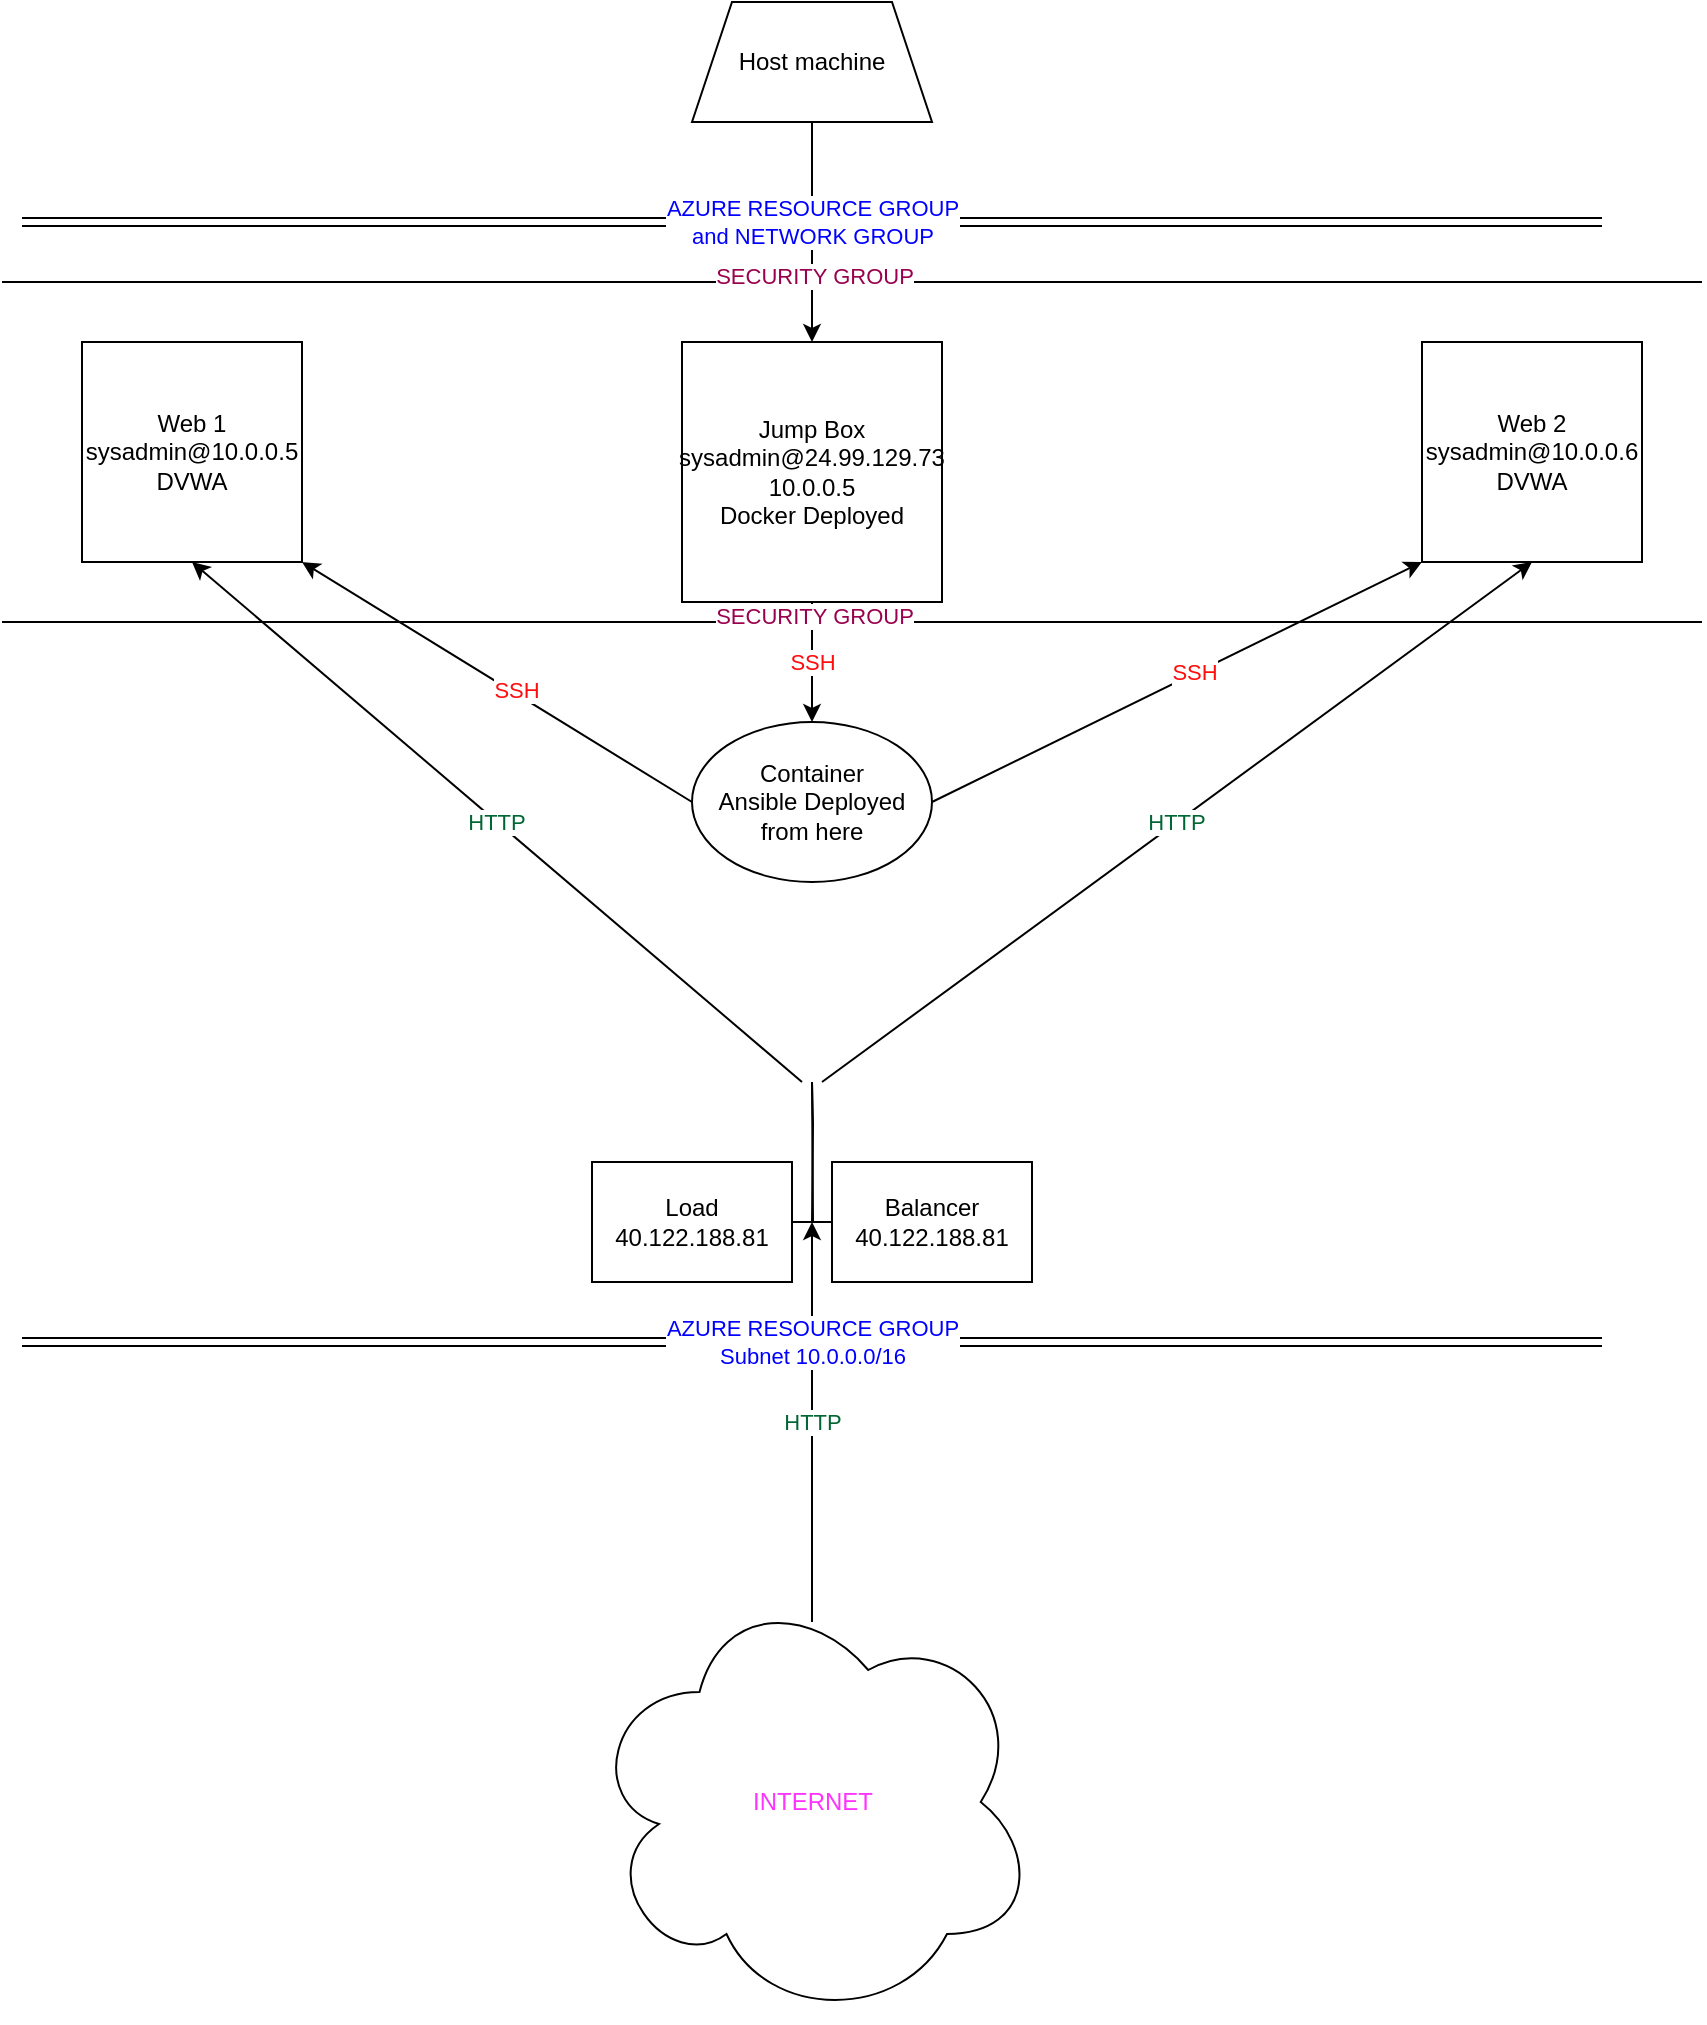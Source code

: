 <mxfile version="17.1.3" type="google"><diagram id="A77zp6FLs_n0hEMcNOPm" name="Page-1"><mxGraphModel grid="1" gridSize="10" guides="1" tooltips="1" connect="1" arrows="1" page="1" fold="1" pageScale="1" pageWidth="850" pageHeight="1100" math="0" shadow="0"><root><mxCell id="0"/><mxCell id="1" parent="0"/><mxCell id="rCMqhQaFyKh4QAnB5ARX-11" value="SSH" style="edgeStyle=orthogonalEdgeStyle;rounded=0;orthogonalLoop=1;jettySize=auto;html=1;exitX=0.5;exitY=1;exitDx=0;exitDy=0;entryX=0.5;entryY=0;entryDx=0;entryDy=0;fontColor=#FF0D0D;" edge="1" parent="1" source="rCMqhQaFyKh4QAnB5ARX-1" target="rCMqhQaFyKh4QAnB5ARX-2"><mxGeometry relative="1" as="geometry"/></mxCell><mxCell id="rCMqhQaFyKh4QAnB5ARX-1" value="Jump Box&lt;br&gt;sysadmin@24.99.129.73&lt;br&gt;10.0.0.5&lt;br&gt;Docker Deployed" style="whiteSpace=wrap;html=1;aspect=fixed;" vertex="1" parent="1"><mxGeometry x="340" y="190" width="130" height="130" as="geometry"/></mxCell><mxCell id="rCMqhQaFyKh4QAnB5ARX-2" value="Container&lt;br&gt;Ansible Deployed from here" style="ellipse;whiteSpace=wrap;html=1;" vertex="1" parent="1"><mxGeometry x="345" y="380" width="120" height="80" as="geometry"/></mxCell><mxCell id="rCMqhQaFyKh4QAnB5ARX-3" value="Web 1&lt;br&gt;sysadmin@10.0.0.5&lt;br&gt;DVWA" style="whiteSpace=wrap;html=1;aspect=fixed;" vertex="1" parent="1"><mxGeometry x="40" y="190" width="110" height="110" as="geometry"/></mxCell><mxCell id="rCMqhQaFyKh4QAnB5ARX-4" value="Web 2&lt;br&gt;sysadmin@10.0.0.6&lt;br&gt;DVWA" style="whiteSpace=wrap;html=1;aspect=fixed;" vertex="1" parent="1"><mxGeometry x="710" y="190" width="110" height="110" as="geometry"/></mxCell><mxCell id="rCMqhQaFyKh4QAnB5ARX-5" value="" style="endArrow=classic;html=1;rounded=0;entryX=0;entryY=1;entryDx=0;entryDy=0;exitX=1;exitY=0.5;exitDx=0;exitDy=0;" edge="1" parent="1" source="rCMqhQaFyKh4QAnB5ARX-2" target="rCMqhQaFyKh4QAnB5ARX-4"><mxGeometry width="50" height="50" relative="1" as="geometry"><mxPoint x="480" y="240" as="sourcePoint"/><mxPoint x="530" y="190" as="targetPoint"/></mxGeometry></mxCell><mxCell id="rCMqhQaFyKh4QAnB5ARX-21" value="SSH" style="edgeLabel;html=1;align=center;verticalAlign=middle;resizable=0;points=[];fontColor=#FF0D0D;" connectable="0" vertex="1" parent="rCMqhQaFyKh4QAnB5ARX-5"><mxGeometry x="0.076" y="2" relative="1" as="geometry"><mxPoint y="1" as="offset"/></mxGeometry></mxCell><mxCell id="rCMqhQaFyKh4QAnB5ARX-6" value="" style="endArrow=classic;html=1;rounded=0;entryX=1;entryY=1;entryDx=0;entryDy=0;exitX=0;exitY=0.5;exitDx=0;exitDy=0;" edge="1" parent="1" source="rCMqhQaFyKh4QAnB5ARX-2" target="rCMqhQaFyKh4QAnB5ARX-3"><mxGeometry width="50" height="50" relative="1" as="geometry"><mxPoint x="320" y="240" as="sourcePoint"/><mxPoint x="320" y="200" as="targetPoint"/></mxGeometry></mxCell><mxCell id="rCMqhQaFyKh4QAnB5ARX-20" value="&lt;font color=&quot;#ff0d0d&quot;&gt;SSH&lt;/font&gt;" style="edgeLabel;html=1;align=center;verticalAlign=middle;resizable=0;points=[];fontColor=#000000;" connectable="0" vertex="1" parent="rCMqhQaFyKh4QAnB5ARX-6"><mxGeometry x="-0.081" y="-2" relative="1" as="geometry"><mxPoint as="offset"/></mxGeometry></mxCell><mxCell id="rCMqhQaFyKh4QAnB5ARX-12" value="&lt;font color=&quot;#000000&quot;&gt;Host machine&lt;/font&gt;" style="shape=trapezoid;perimeter=trapezoidPerimeter;whiteSpace=wrap;html=1;fixedSize=1;fontColor=#FF0D0D;" vertex="1" parent="1"><mxGeometry x="345" y="20" width="120" height="60" as="geometry"/></mxCell><mxCell id="rCMqhQaFyKh4QAnB5ARX-13" value="" style="endArrow=classic;html=1;rounded=0;fontColor=#000000;exitX=0.5;exitY=1;exitDx=0;exitDy=0;entryX=0.5;entryY=0;entryDx=0;entryDy=0;" edge="1" parent="1" source="rCMqhQaFyKh4QAnB5ARX-12" target="rCMqhQaFyKh4QAnB5ARX-1"><mxGeometry width="50" height="50" relative="1" as="geometry"><mxPoint x="500" y="90" as="sourcePoint"/><mxPoint x="550" y="40" as="targetPoint"/></mxGeometry></mxCell><mxCell id="rCMqhQaFyKh4QAnB5ARX-14" value="" style="edgeStyle=orthogonalEdgeStyle;startArrow=none;endArrow=none;rounded=0;targetPortConstraint=eastwest;sourcePortConstraint=northsouth;fontColor=#000000;" edge="1" parent="1" target="rCMqhQaFyKh4QAnB5ARX-16"><mxGeometry relative="1" as="geometry"><mxPoint x="405" y="560" as="sourcePoint"/></mxGeometry></mxCell><mxCell id="rCMqhQaFyKh4QAnB5ARX-15" value="" style="edgeStyle=orthogonalEdgeStyle;startArrow=none;endArrow=none;rounded=0;targetPortConstraint=eastwest;sourcePortConstraint=northsouth;fontColor=#000000;" edge="1" parent="1" target="rCMqhQaFyKh4QAnB5ARX-17"><mxGeometry relative="1" as="geometry"><mxPoint x="405" y="560" as="sourcePoint"/></mxGeometry></mxCell><mxCell id="rCMqhQaFyKh4QAnB5ARX-16" value="Load&lt;br&gt;40.122.188.81" style="whiteSpace=wrap;html=1;align=center;verticalAlign=middle;treeFolding=1;treeMoving=1;fontColor=#000000;" vertex="1" parent="1"><mxGeometry x="295" y="600" width="100" height="60" as="geometry"/></mxCell><mxCell id="rCMqhQaFyKh4QAnB5ARX-17" value="Balancer&lt;br&gt;40.122.188.81" style="whiteSpace=wrap;html=1;align=center;verticalAlign=middle;treeFolding=1;treeMoving=1;fontColor=#000000;" vertex="1" parent="1"><mxGeometry x="415" y="600" width="100" height="60" as="geometry"/></mxCell><mxCell id="rCMqhQaFyKh4QAnB5ARX-18" value="&lt;font color=&quot;#006633&quot;&gt;HTTP&lt;/font&gt;" style="endArrow=classic;html=1;rounded=0;fontColor=#000000;entryX=0.5;entryY=1;entryDx=0;entryDy=0;" edge="1" parent="1" target="rCMqhQaFyKh4QAnB5ARX-3"><mxGeometry width="50" height="50" relative="1" as="geometry"><mxPoint x="400" y="560" as="sourcePoint"/><mxPoint x="550" y="440" as="targetPoint"/></mxGeometry></mxCell><mxCell id="rCMqhQaFyKh4QAnB5ARX-19" value="&lt;font color=&quot;#006633&quot;&gt;HTTP&lt;/font&gt;" style="endArrow=classic;html=1;rounded=0;fontColor=#FFFF00;entryX=0.5;entryY=1;entryDx=0;entryDy=0;" edge="1" parent="1" target="rCMqhQaFyKh4QAnB5ARX-4"><mxGeometry width="50" height="50" relative="1" as="geometry"><mxPoint x="410" y="560" as="sourcePoint"/><mxPoint x="460" y="510" as="targetPoint"/></mxGeometry></mxCell><mxCell id="rCMqhQaFyKh4QAnB5ARX-22" value="INTERNET" style="ellipse;shape=cloud;whiteSpace=wrap;html=1;fontColor=#FF33FF;" vertex="1" parent="1"><mxGeometry x="292.5" y="810" width="225" height="220" as="geometry"/></mxCell><mxCell id="rCMqhQaFyKh4QAnB5ARX-24" value="HTTP" style="endArrow=classic;html=1;rounded=0;fontColor=#006633;" edge="1" parent="1"><mxGeometry width="50" height="50" relative="1" as="geometry"><mxPoint x="405" y="830" as="sourcePoint"/><mxPoint x="405" y="630" as="targetPoint"/></mxGeometry></mxCell><mxCell id="rCMqhQaFyKh4QAnB5ARX-26" value="AZURE RESOURCE GROUP&lt;br&gt;and NETWORK GROUP&lt;br&gt;" style="shape=link;html=1;rounded=0;fontColor=#0000FF;" edge="1" parent="1"><mxGeometry relative="1" as="geometry"><mxPoint x="10" y="130" as="sourcePoint"/><mxPoint x="800" y="130" as="targetPoint"/></mxGeometry></mxCell><mxCell id="rCMqhQaFyKh4QAnB5ARX-29" value="AZURE RESOURCE GROUP&lt;br&gt;Subnet 10.0.0.0/16" style="shape=link;html=1;rounded=0;fontColor=#0000FF;" edge="1" parent="1"><mxGeometry relative="1" as="geometry"><mxPoint x="10" y="690" as="sourcePoint"/><mxPoint x="800" y="690" as="targetPoint"/></mxGeometry></mxCell><mxCell id="rCMqhQaFyKh4QAnB5ARX-31" value="" style="endArrow=none;html=1;rounded=0;fontColor=#0000FF;" edge="1" parent="1"><mxGeometry relative="1" as="geometry"><mxPoint y="330" as="sourcePoint"/><mxPoint x="850" y="330" as="targetPoint"/></mxGeometry></mxCell><mxCell id="rCMqhQaFyKh4QAnB5ARX-34" value="&lt;font color=&quot;#99004d&quot;&gt;SECURITY GROUP&lt;br&gt;&lt;/font&gt;" style="edgeLabel;html=1;align=center;verticalAlign=middle;resizable=0;points=[];fontColor=#0000FF;" connectable="0" vertex="1" parent="rCMqhQaFyKh4QAnB5ARX-31"><mxGeometry x="-0.045" y="3" relative="1" as="geometry"><mxPoint as="offset"/></mxGeometry></mxCell><mxCell id="rCMqhQaFyKh4QAnB5ARX-35" value="" style="endArrow=none;html=1;rounded=0;fontColor=#0000FF;" edge="1" parent="1"><mxGeometry relative="1" as="geometry"><mxPoint y="160" as="sourcePoint"/><mxPoint x="850" y="160" as="targetPoint"/></mxGeometry></mxCell><mxCell id="rCMqhQaFyKh4QAnB5ARX-36" value="&lt;font color=&quot;#99004d&quot;&gt;SECURITY GROUP&lt;br&gt;&lt;/font&gt;" style="edgeLabel;html=1;align=center;verticalAlign=middle;resizable=0;points=[];fontColor=#0000FF;" connectable="0" vertex="1" parent="rCMqhQaFyKh4QAnB5ARX-35"><mxGeometry x="-0.045" y="3" relative="1" as="geometry"><mxPoint as="offset"/></mxGeometry></mxCell></root></mxGraphModel></diagram></mxfile>